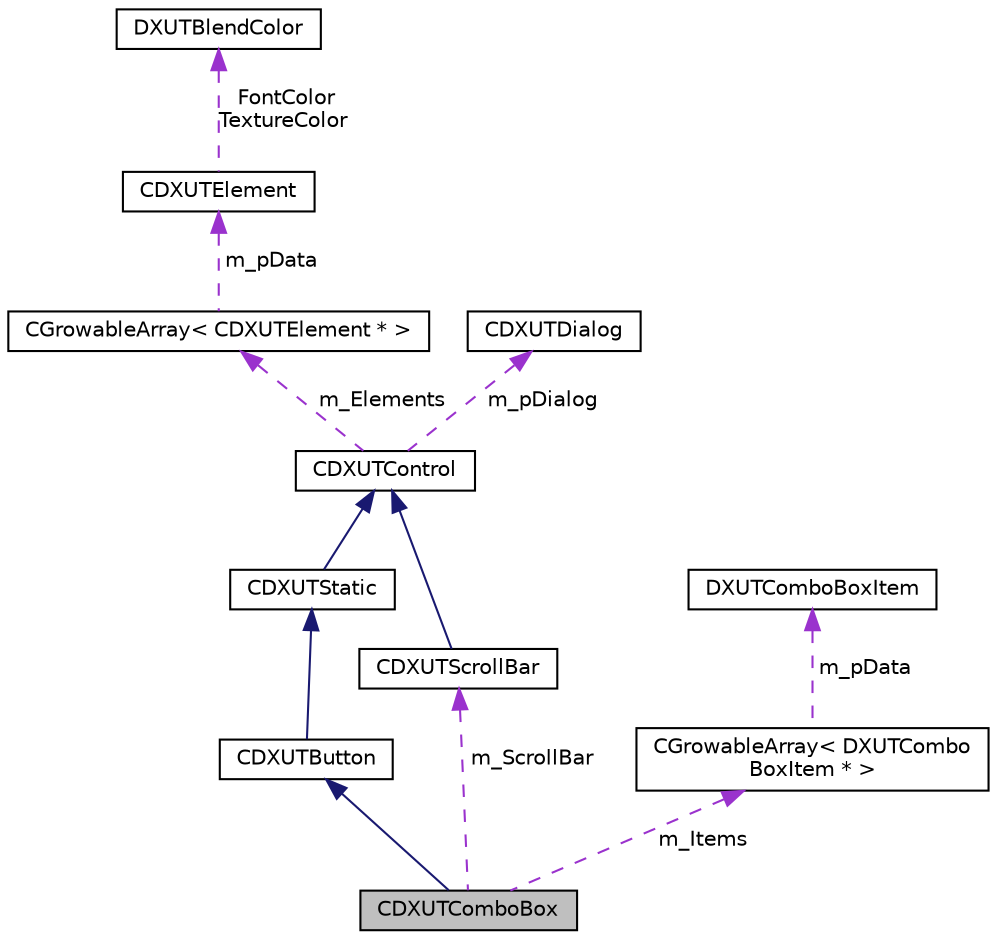 digraph "CDXUTComboBox"
{
  edge [fontname="Helvetica",fontsize="10",labelfontname="Helvetica",labelfontsize="10"];
  node [fontname="Helvetica",fontsize="10",shape=record];
  Node1 [label="CDXUTComboBox",height=0.2,width=0.4,color="black", fillcolor="grey75", style="filled", fontcolor="black"];
  Node2 -> Node1 [dir="back",color="midnightblue",fontsize="10",style="solid"];
  Node2 [label="CDXUTButton",height=0.2,width=0.4,color="black", fillcolor="white", style="filled",URL="$class_c_d_x_u_t_button.html"];
  Node3 -> Node2 [dir="back",color="midnightblue",fontsize="10",style="solid"];
  Node3 [label="CDXUTStatic",height=0.2,width=0.4,color="black", fillcolor="white", style="filled",URL="$class_c_d_x_u_t_static.html"];
  Node4 -> Node3 [dir="back",color="midnightblue",fontsize="10",style="solid"];
  Node4 [label="CDXUTControl",height=0.2,width=0.4,color="black", fillcolor="white", style="filled",URL="$class_c_d_x_u_t_control.html"];
  Node5 -> Node4 [dir="back",color="darkorchid3",fontsize="10",style="dashed",label=" m_Elements" ];
  Node5 [label="CGrowableArray\< CDXUTElement * \>",height=0.2,width=0.4,color="black", fillcolor="white", style="filled",URL="$class_c_growable_array.html"];
  Node6 -> Node5 [dir="back",color="darkorchid3",fontsize="10",style="dashed",label=" m_pData" ];
  Node6 [label="CDXUTElement",height=0.2,width=0.4,color="black", fillcolor="white", style="filled",URL="$class_c_d_x_u_t_element.html"];
  Node7 -> Node6 [dir="back",color="darkorchid3",fontsize="10",style="dashed",label=" FontColor\nTextureColor" ];
  Node7 [label="DXUTBlendColor",height=0.2,width=0.4,color="black", fillcolor="white", style="filled",URL="$struct_d_x_u_t_blend_color.html"];
  Node8 -> Node4 [dir="back",color="darkorchid3",fontsize="10",style="dashed",label=" m_pDialog" ];
  Node8 [label="CDXUTDialog",height=0.2,width=0.4,color="black", fillcolor="white", style="filled",URL="$class_c_d_x_u_t_dialog.html"];
  Node9 -> Node1 [dir="back",color="darkorchid3",fontsize="10",style="dashed",label=" m_Items" ];
  Node9 [label="CGrowableArray\< DXUTCombo\lBoxItem * \>",height=0.2,width=0.4,color="black", fillcolor="white", style="filled",URL="$class_c_growable_array.html"];
  Node10 -> Node9 [dir="back",color="darkorchid3",fontsize="10",style="dashed",label=" m_pData" ];
  Node10 [label="DXUTComboBoxItem",height=0.2,width=0.4,color="black", fillcolor="white", style="filled",URL="$struct_d_x_u_t_combo_box_item.html"];
  Node11 -> Node1 [dir="back",color="darkorchid3",fontsize="10",style="dashed",label=" m_ScrollBar" ];
  Node11 [label="CDXUTScrollBar",height=0.2,width=0.4,color="black", fillcolor="white", style="filled",URL="$class_c_d_x_u_t_scroll_bar.html"];
  Node4 -> Node11 [dir="back",color="midnightblue",fontsize="10",style="solid"];
}
